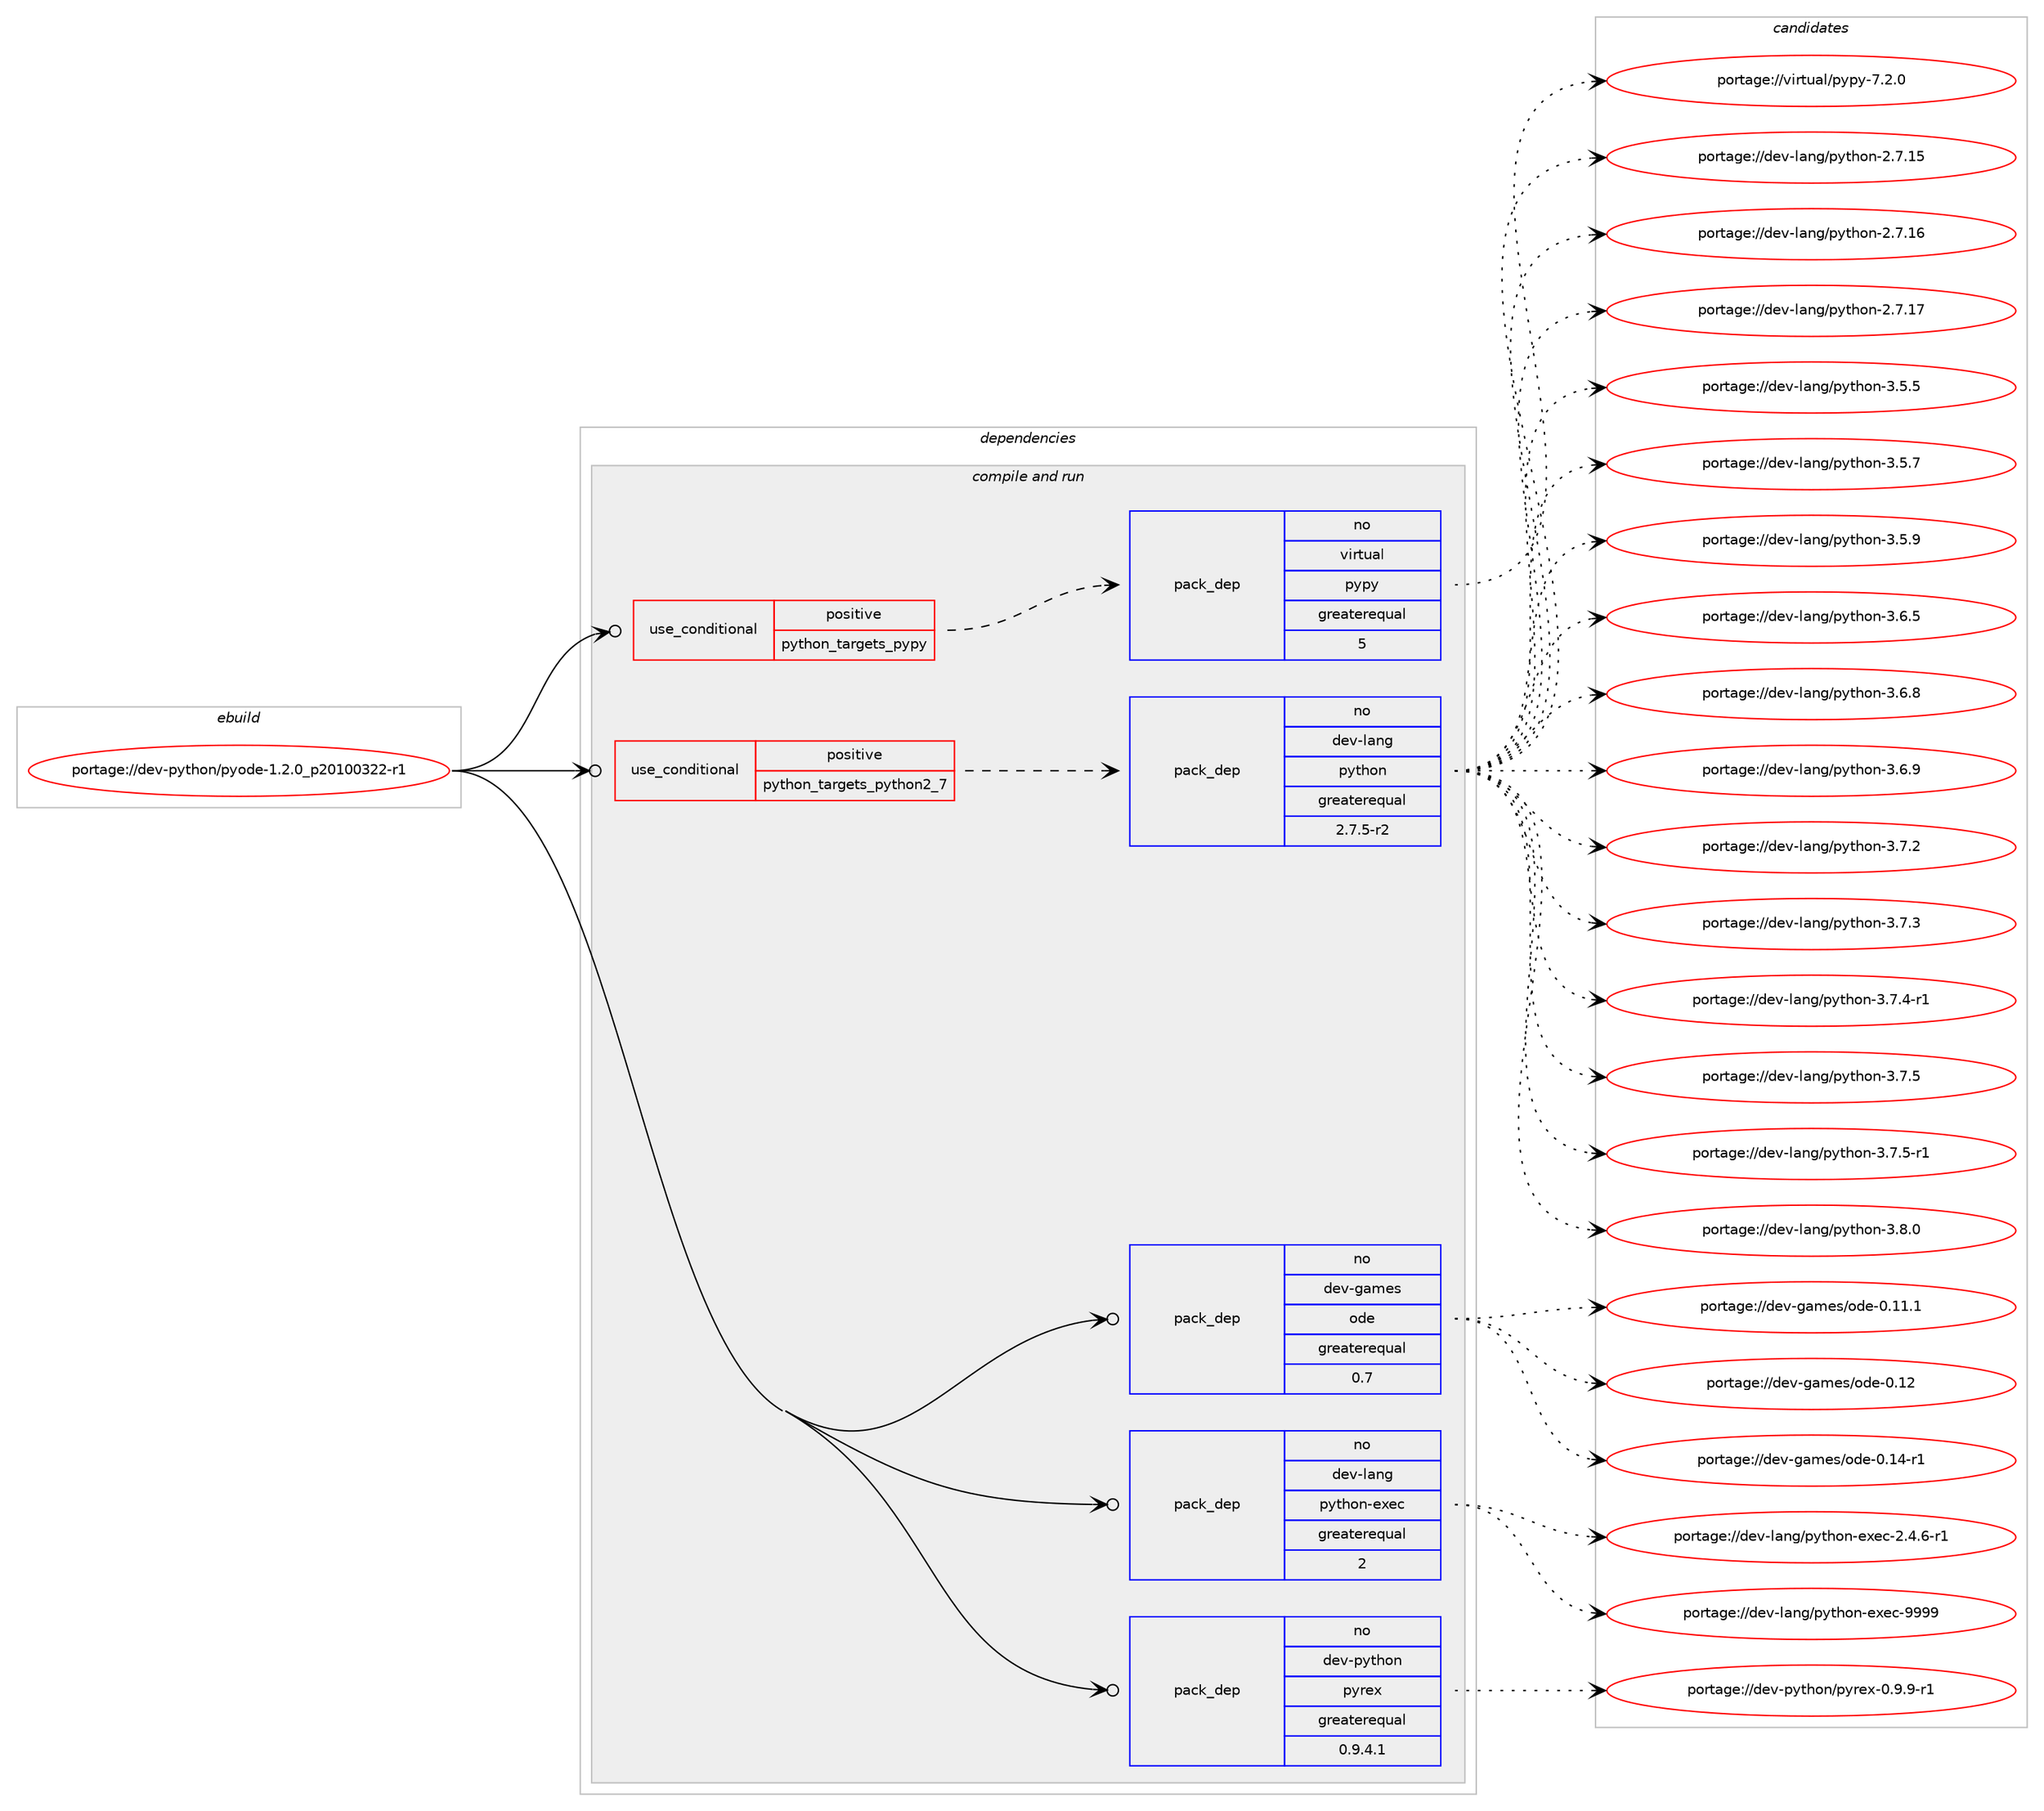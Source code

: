 digraph prolog {

# *************
# Graph options
# *************

newrank=true;
concentrate=true;
compound=true;
graph [rankdir=LR,fontname=Helvetica,fontsize=10,ranksep=1.5];#, ranksep=2.5, nodesep=0.2];
edge  [arrowhead=vee];
node  [fontname=Helvetica,fontsize=10];

# **********
# The ebuild
# **********

subgraph cluster_leftcol {
color=gray;
rank=same;
label=<<i>ebuild</i>>;
id [label="portage://dev-python/pyode-1.2.0_p20100322-r1", color=red, width=4, href="../dev-python/pyode-1.2.0_p20100322-r1.svg"];
}

# ****************
# The dependencies
# ****************

subgraph cluster_midcol {
color=gray;
label=<<i>dependencies</i>>;
subgraph cluster_compile {
fillcolor="#eeeeee";
style=filled;
label=<<i>compile</i>>;
}
subgraph cluster_compileandrun {
fillcolor="#eeeeee";
style=filled;
label=<<i>compile and run</i>>;
subgraph cond35774 {
dependency162593 [label=<<TABLE BORDER="0" CELLBORDER="1" CELLSPACING="0" CELLPADDING="4"><TR><TD ROWSPAN="3" CELLPADDING="10">use_conditional</TD></TR><TR><TD>positive</TD></TR><TR><TD>python_targets_pypy</TD></TR></TABLE>>, shape=none, color=red];
subgraph pack123439 {
dependency162594 [label=<<TABLE BORDER="0" CELLBORDER="1" CELLSPACING="0" CELLPADDING="4" WIDTH="220"><TR><TD ROWSPAN="6" CELLPADDING="30">pack_dep</TD></TR><TR><TD WIDTH="110">no</TD></TR><TR><TD>virtual</TD></TR><TR><TD>pypy</TD></TR><TR><TD>greaterequal</TD></TR><TR><TD>5</TD></TR></TABLE>>, shape=none, color=blue];
}
dependency162593:e -> dependency162594:w [weight=20,style="dashed",arrowhead="vee"];
}
id:e -> dependency162593:w [weight=20,style="solid",arrowhead="odotvee"];
subgraph cond35775 {
dependency162595 [label=<<TABLE BORDER="0" CELLBORDER="1" CELLSPACING="0" CELLPADDING="4"><TR><TD ROWSPAN="3" CELLPADDING="10">use_conditional</TD></TR><TR><TD>positive</TD></TR><TR><TD>python_targets_python2_7</TD></TR></TABLE>>, shape=none, color=red];
subgraph pack123440 {
dependency162596 [label=<<TABLE BORDER="0" CELLBORDER="1" CELLSPACING="0" CELLPADDING="4" WIDTH="220"><TR><TD ROWSPAN="6" CELLPADDING="30">pack_dep</TD></TR><TR><TD WIDTH="110">no</TD></TR><TR><TD>dev-lang</TD></TR><TR><TD>python</TD></TR><TR><TD>greaterequal</TD></TR><TR><TD>2.7.5-r2</TD></TR></TABLE>>, shape=none, color=blue];
}
dependency162595:e -> dependency162596:w [weight=20,style="dashed",arrowhead="vee"];
}
id:e -> dependency162595:w [weight=20,style="solid",arrowhead="odotvee"];
subgraph pack123441 {
dependency162597 [label=<<TABLE BORDER="0" CELLBORDER="1" CELLSPACING="0" CELLPADDING="4" WIDTH="220"><TR><TD ROWSPAN="6" CELLPADDING="30">pack_dep</TD></TR><TR><TD WIDTH="110">no</TD></TR><TR><TD>dev-games</TD></TR><TR><TD>ode</TD></TR><TR><TD>greaterequal</TD></TR><TR><TD>0.7</TD></TR></TABLE>>, shape=none, color=blue];
}
id:e -> dependency162597:w [weight=20,style="solid",arrowhead="odotvee"];
subgraph pack123442 {
dependency162598 [label=<<TABLE BORDER="0" CELLBORDER="1" CELLSPACING="0" CELLPADDING="4" WIDTH="220"><TR><TD ROWSPAN="6" CELLPADDING="30">pack_dep</TD></TR><TR><TD WIDTH="110">no</TD></TR><TR><TD>dev-lang</TD></TR><TR><TD>python-exec</TD></TR><TR><TD>greaterequal</TD></TR><TR><TD>2</TD></TR></TABLE>>, shape=none, color=blue];
}
id:e -> dependency162598:w [weight=20,style="solid",arrowhead="odotvee"];
subgraph pack123443 {
dependency162599 [label=<<TABLE BORDER="0" CELLBORDER="1" CELLSPACING="0" CELLPADDING="4" WIDTH="220"><TR><TD ROWSPAN="6" CELLPADDING="30">pack_dep</TD></TR><TR><TD WIDTH="110">no</TD></TR><TR><TD>dev-python</TD></TR><TR><TD>pyrex</TD></TR><TR><TD>greaterequal</TD></TR><TR><TD>0.9.4.1</TD></TR></TABLE>>, shape=none, color=blue];
}
id:e -> dependency162599:w [weight=20,style="solid",arrowhead="odotvee"];
}
subgraph cluster_run {
fillcolor="#eeeeee";
style=filled;
label=<<i>run</i>>;
}
}

# **************
# The candidates
# **************

subgraph cluster_choices {
rank=same;
color=gray;
label=<<i>candidates</i>>;

subgraph choice123439 {
color=black;
nodesep=1;
choiceportage1181051141161179710847112121112121455546504648 [label="portage://virtual/pypy-7.2.0", color=red, width=4,href="../virtual/pypy-7.2.0.svg"];
dependency162594:e -> choiceportage1181051141161179710847112121112121455546504648:w [style=dotted,weight="100"];
}
subgraph choice123440 {
color=black;
nodesep=1;
choiceportage10010111845108971101034711212111610411111045504655464953 [label="portage://dev-lang/python-2.7.15", color=red, width=4,href="../dev-lang/python-2.7.15.svg"];
choiceportage10010111845108971101034711212111610411111045504655464954 [label="portage://dev-lang/python-2.7.16", color=red, width=4,href="../dev-lang/python-2.7.16.svg"];
choiceportage10010111845108971101034711212111610411111045504655464955 [label="portage://dev-lang/python-2.7.17", color=red, width=4,href="../dev-lang/python-2.7.17.svg"];
choiceportage100101118451089711010347112121116104111110455146534653 [label="portage://dev-lang/python-3.5.5", color=red, width=4,href="../dev-lang/python-3.5.5.svg"];
choiceportage100101118451089711010347112121116104111110455146534655 [label="portage://dev-lang/python-3.5.7", color=red, width=4,href="../dev-lang/python-3.5.7.svg"];
choiceportage100101118451089711010347112121116104111110455146534657 [label="portage://dev-lang/python-3.5.9", color=red, width=4,href="../dev-lang/python-3.5.9.svg"];
choiceportage100101118451089711010347112121116104111110455146544653 [label="portage://dev-lang/python-3.6.5", color=red, width=4,href="../dev-lang/python-3.6.5.svg"];
choiceportage100101118451089711010347112121116104111110455146544656 [label="portage://dev-lang/python-3.6.8", color=red, width=4,href="../dev-lang/python-3.6.8.svg"];
choiceportage100101118451089711010347112121116104111110455146544657 [label="portage://dev-lang/python-3.6.9", color=red, width=4,href="../dev-lang/python-3.6.9.svg"];
choiceportage100101118451089711010347112121116104111110455146554650 [label="portage://dev-lang/python-3.7.2", color=red, width=4,href="../dev-lang/python-3.7.2.svg"];
choiceportage100101118451089711010347112121116104111110455146554651 [label="portage://dev-lang/python-3.7.3", color=red, width=4,href="../dev-lang/python-3.7.3.svg"];
choiceportage1001011184510897110103471121211161041111104551465546524511449 [label="portage://dev-lang/python-3.7.4-r1", color=red, width=4,href="../dev-lang/python-3.7.4-r1.svg"];
choiceportage100101118451089711010347112121116104111110455146554653 [label="portage://dev-lang/python-3.7.5", color=red, width=4,href="../dev-lang/python-3.7.5.svg"];
choiceportage1001011184510897110103471121211161041111104551465546534511449 [label="portage://dev-lang/python-3.7.5-r1", color=red, width=4,href="../dev-lang/python-3.7.5-r1.svg"];
choiceportage100101118451089711010347112121116104111110455146564648 [label="portage://dev-lang/python-3.8.0", color=red, width=4,href="../dev-lang/python-3.8.0.svg"];
dependency162596:e -> choiceportage10010111845108971101034711212111610411111045504655464953:w [style=dotted,weight="100"];
dependency162596:e -> choiceportage10010111845108971101034711212111610411111045504655464954:w [style=dotted,weight="100"];
dependency162596:e -> choiceportage10010111845108971101034711212111610411111045504655464955:w [style=dotted,weight="100"];
dependency162596:e -> choiceportage100101118451089711010347112121116104111110455146534653:w [style=dotted,weight="100"];
dependency162596:e -> choiceportage100101118451089711010347112121116104111110455146534655:w [style=dotted,weight="100"];
dependency162596:e -> choiceportage100101118451089711010347112121116104111110455146534657:w [style=dotted,weight="100"];
dependency162596:e -> choiceportage100101118451089711010347112121116104111110455146544653:w [style=dotted,weight="100"];
dependency162596:e -> choiceportage100101118451089711010347112121116104111110455146544656:w [style=dotted,weight="100"];
dependency162596:e -> choiceportage100101118451089711010347112121116104111110455146544657:w [style=dotted,weight="100"];
dependency162596:e -> choiceportage100101118451089711010347112121116104111110455146554650:w [style=dotted,weight="100"];
dependency162596:e -> choiceportage100101118451089711010347112121116104111110455146554651:w [style=dotted,weight="100"];
dependency162596:e -> choiceportage1001011184510897110103471121211161041111104551465546524511449:w [style=dotted,weight="100"];
dependency162596:e -> choiceportage100101118451089711010347112121116104111110455146554653:w [style=dotted,weight="100"];
dependency162596:e -> choiceportage1001011184510897110103471121211161041111104551465546534511449:w [style=dotted,weight="100"];
dependency162596:e -> choiceportage100101118451089711010347112121116104111110455146564648:w [style=dotted,weight="100"];
}
subgraph choice123441 {
color=black;
nodesep=1;
choiceportage10010111845103971091011154711110010145484649494649 [label="portage://dev-games/ode-0.11.1", color=red, width=4,href="../dev-games/ode-0.11.1.svg"];
choiceportage1001011184510397109101115471111001014548464950 [label="portage://dev-games/ode-0.12", color=red, width=4,href="../dev-games/ode-0.12.svg"];
choiceportage10010111845103971091011154711110010145484649524511449 [label="portage://dev-games/ode-0.14-r1", color=red, width=4,href="../dev-games/ode-0.14-r1.svg"];
dependency162597:e -> choiceportage10010111845103971091011154711110010145484649494649:w [style=dotted,weight="100"];
dependency162597:e -> choiceportage1001011184510397109101115471111001014548464950:w [style=dotted,weight="100"];
dependency162597:e -> choiceportage10010111845103971091011154711110010145484649524511449:w [style=dotted,weight="100"];
}
subgraph choice123442 {
color=black;
nodesep=1;
choiceportage10010111845108971101034711212111610411111045101120101994550465246544511449 [label="portage://dev-lang/python-exec-2.4.6-r1", color=red, width=4,href="../dev-lang/python-exec-2.4.6-r1.svg"];
choiceportage10010111845108971101034711212111610411111045101120101994557575757 [label="portage://dev-lang/python-exec-9999", color=red, width=4,href="../dev-lang/python-exec-9999.svg"];
dependency162598:e -> choiceportage10010111845108971101034711212111610411111045101120101994550465246544511449:w [style=dotted,weight="100"];
dependency162598:e -> choiceportage10010111845108971101034711212111610411111045101120101994557575757:w [style=dotted,weight="100"];
}
subgraph choice123443 {
color=black;
nodesep=1;
choiceportage10010111845112121116104111110471121211141011204548465746574511449 [label="portage://dev-python/pyrex-0.9.9-r1", color=red, width=4,href="../dev-python/pyrex-0.9.9-r1.svg"];
dependency162599:e -> choiceportage10010111845112121116104111110471121211141011204548465746574511449:w [style=dotted,weight="100"];
}
}

}
